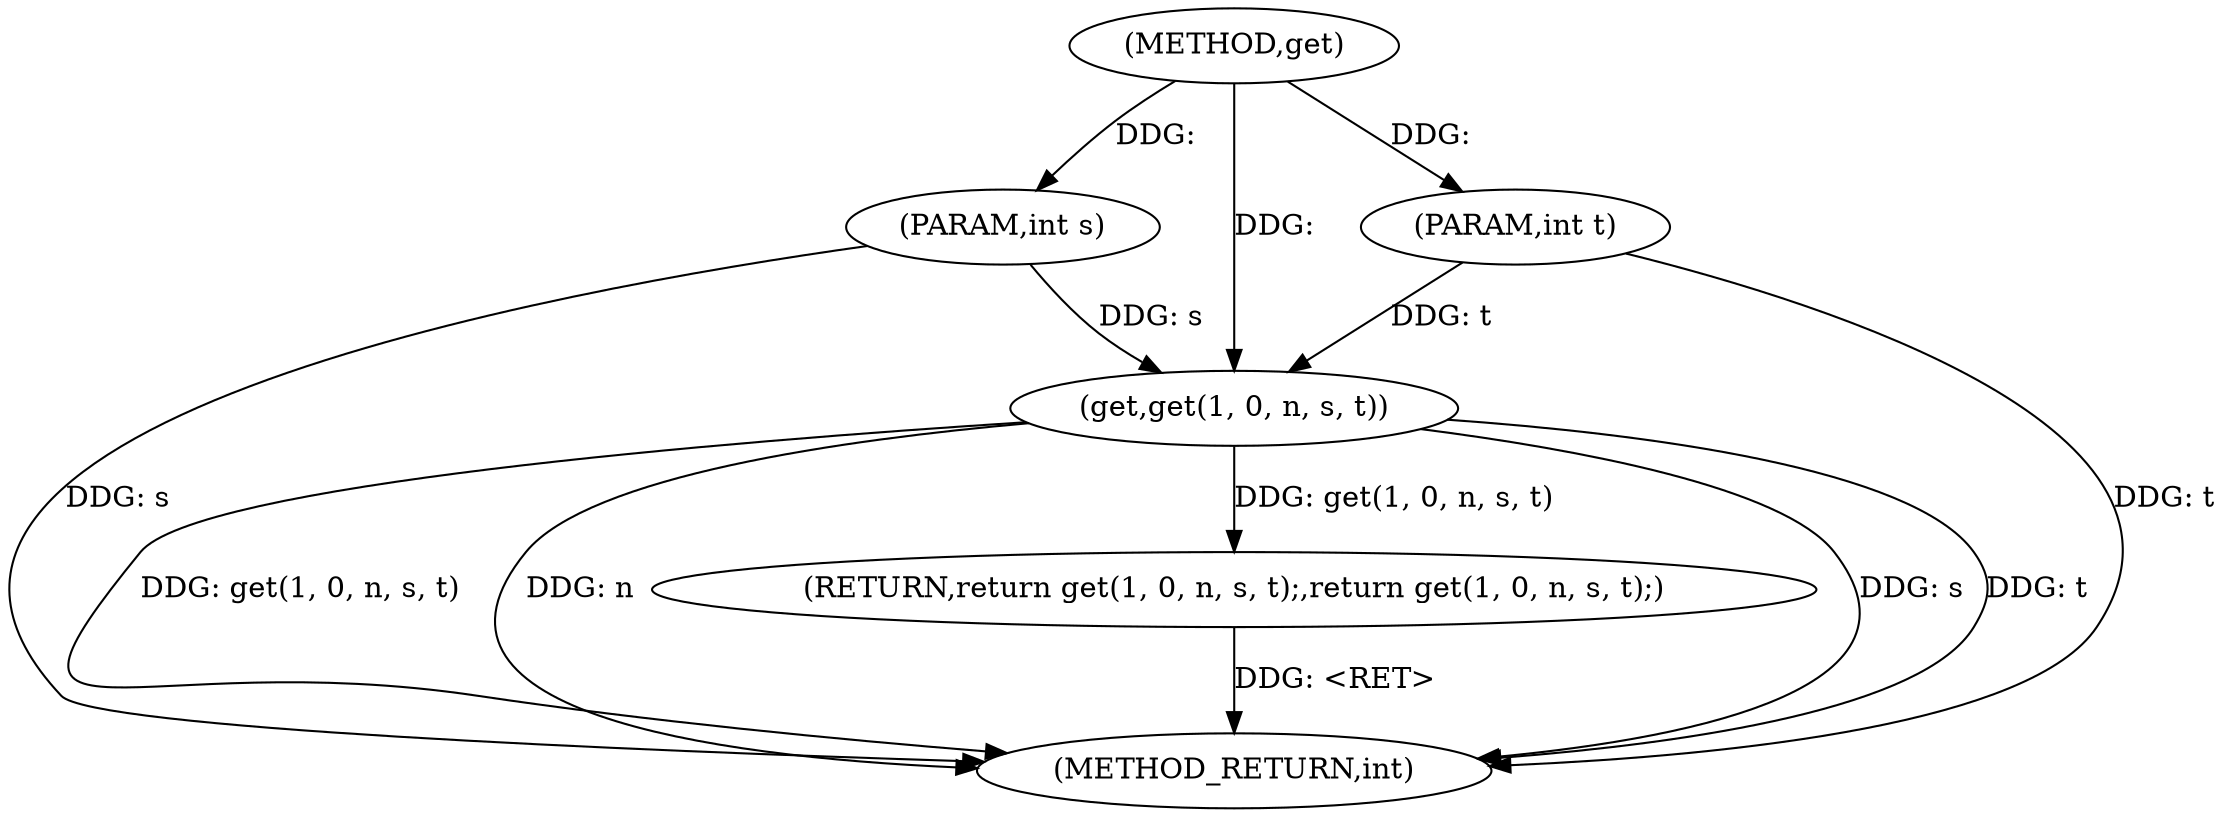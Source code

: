 digraph "get" {  
"1000353" [label = "(METHOD,get)" ]
"1000364" [label = "(METHOD_RETURN,int)" ]
"1000354" [label = "(PARAM,int s)" ]
"1000355" [label = "(PARAM,int t)" ]
"1000357" [label = "(RETURN,return get(1, 0, n, s, t);,return get(1, 0, n, s, t);)" ]
"1000358" [label = "(get,get(1, 0, n, s, t))" ]
  "1000354" -> "1000364"  [ label = "DDG: s"] 
  "1000355" -> "1000364"  [ label = "DDG: t"] 
  "1000358" -> "1000364"  [ label = "DDG: s"] 
  "1000358" -> "1000364"  [ label = "DDG: t"] 
  "1000358" -> "1000364"  [ label = "DDG: get(1, 0, n, s, t)"] 
  "1000357" -> "1000364"  [ label = "DDG: <RET>"] 
  "1000358" -> "1000364"  [ label = "DDG: n"] 
  "1000353" -> "1000354"  [ label = "DDG: "] 
  "1000353" -> "1000355"  [ label = "DDG: "] 
  "1000358" -> "1000357"  [ label = "DDG: get(1, 0, n, s, t)"] 
  "1000353" -> "1000358"  [ label = "DDG: "] 
  "1000354" -> "1000358"  [ label = "DDG: s"] 
  "1000355" -> "1000358"  [ label = "DDG: t"] 
}
